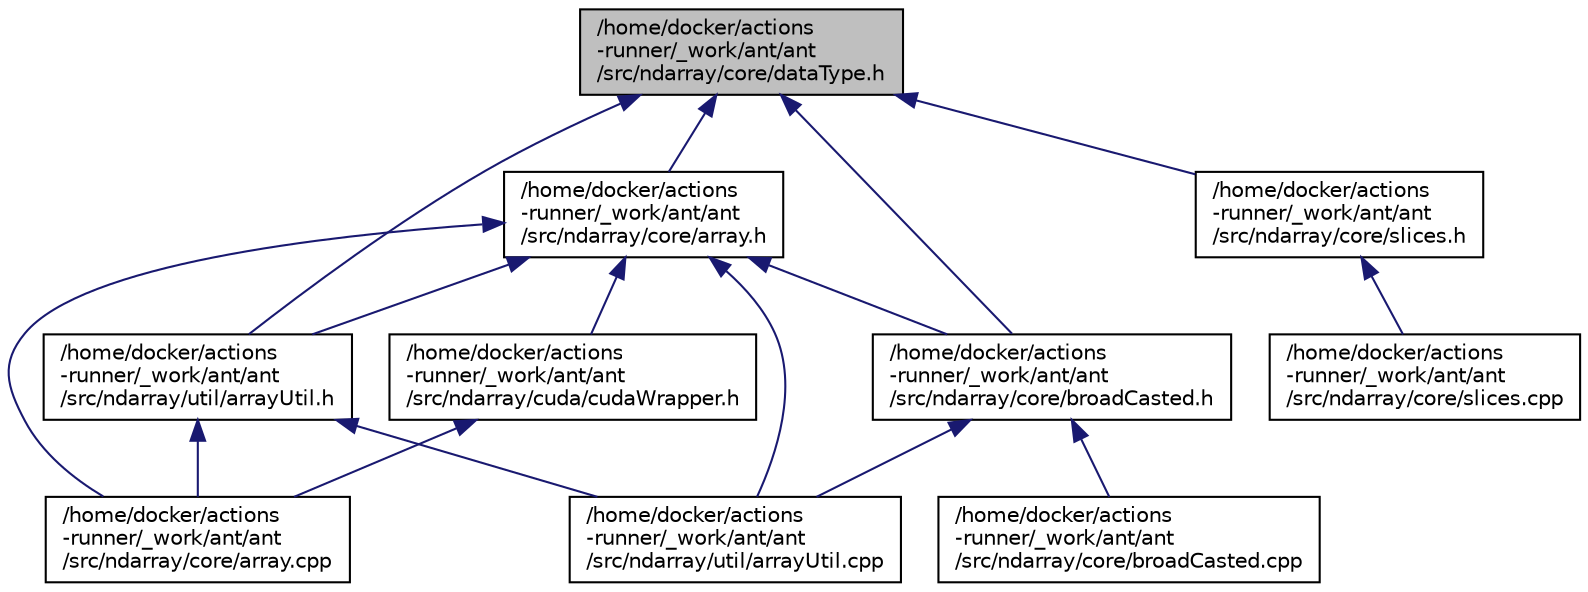 digraph "/home/docker/actions-runner/_work/ant/ant/src/ndarray/core/dataType.h"
{
 // LATEX_PDF_SIZE
  edge [fontname="Helvetica",fontsize="10",labelfontname="Helvetica",labelfontsize="10"];
  node [fontname="Helvetica",fontsize="10",shape=record];
  Node1 [label="/home/docker/actions\l-runner/_work/ant/ant\l/src/ndarray/core/dataType.h",height=0.2,width=0.4,color="black", fillcolor="grey75", style="filled", fontcolor="black",tooltip=" "];
  Node1 -> Node2 [dir="back",color="midnightblue",fontsize="10",style="solid",fontname="Helvetica"];
  Node2 [label="/home/docker/actions\l-runner/_work/ant/ant\l/src/ndarray/core/array.h",height=0.2,width=0.4,color="black", fillcolor="white", style="filled",URL="$array_8h.html",tooltip=" "];
  Node2 -> Node3 [dir="back",color="midnightblue",fontsize="10",style="solid",fontname="Helvetica"];
  Node3 [label="/home/docker/actions\l-runner/_work/ant/ant\l/src/ndarray/core/array.cpp",height=0.2,width=0.4,color="black", fillcolor="white", style="filled",URL="$array_8cpp.html",tooltip=" "];
  Node2 -> Node4 [dir="back",color="midnightblue",fontsize="10",style="solid",fontname="Helvetica"];
  Node4 [label="/home/docker/actions\l-runner/_work/ant/ant\l/src/ndarray/core/broadCasted.h",height=0.2,width=0.4,color="black", fillcolor="white", style="filled",URL="$broadCasted_8h.html",tooltip=" "];
  Node4 -> Node5 [dir="back",color="midnightblue",fontsize="10",style="solid",fontname="Helvetica"];
  Node5 [label="/home/docker/actions\l-runner/_work/ant/ant\l/src/ndarray/core/broadCasted.cpp",height=0.2,width=0.4,color="black", fillcolor="white", style="filled",URL="$broadCasted_8cpp.html",tooltip=" "];
  Node4 -> Node6 [dir="back",color="midnightblue",fontsize="10",style="solid",fontname="Helvetica"];
  Node6 [label="/home/docker/actions\l-runner/_work/ant/ant\l/src/ndarray/util/arrayUtil.cpp",height=0.2,width=0.4,color="black", fillcolor="white", style="filled",URL="$arrayUtil_8cpp.html",tooltip=" "];
  Node2 -> Node7 [dir="back",color="midnightblue",fontsize="10",style="solid",fontname="Helvetica"];
  Node7 [label="/home/docker/actions\l-runner/_work/ant/ant\l/src/ndarray/cuda/cudaWrapper.h",height=0.2,width=0.4,color="black", fillcolor="white", style="filled",URL="$cudaWrapper_8h.html",tooltip=" "];
  Node7 -> Node3 [dir="back",color="midnightblue",fontsize="10",style="solid",fontname="Helvetica"];
  Node2 -> Node6 [dir="back",color="midnightblue",fontsize="10",style="solid",fontname="Helvetica"];
  Node2 -> Node8 [dir="back",color="midnightblue",fontsize="10",style="solid",fontname="Helvetica"];
  Node8 [label="/home/docker/actions\l-runner/_work/ant/ant\l/src/ndarray/util/arrayUtil.h",height=0.2,width=0.4,color="black", fillcolor="white", style="filled",URL="$arrayUtil_8h.html",tooltip=" "];
  Node8 -> Node3 [dir="back",color="midnightblue",fontsize="10",style="solid",fontname="Helvetica"];
  Node8 -> Node6 [dir="back",color="midnightblue",fontsize="10",style="solid",fontname="Helvetica"];
  Node1 -> Node4 [dir="back",color="midnightblue",fontsize="10",style="solid",fontname="Helvetica"];
  Node1 -> Node9 [dir="back",color="midnightblue",fontsize="10",style="solid",fontname="Helvetica"];
  Node9 [label="/home/docker/actions\l-runner/_work/ant/ant\l/src/ndarray/core/slices.h",height=0.2,width=0.4,color="black", fillcolor="white", style="filled",URL="$slices_8h.html",tooltip=" "];
  Node9 -> Node10 [dir="back",color="midnightblue",fontsize="10",style="solid",fontname="Helvetica"];
  Node10 [label="/home/docker/actions\l-runner/_work/ant/ant\l/src/ndarray/core/slices.cpp",height=0.2,width=0.4,color="black", fillcolor="white", style="filled",URL="$slices_8cpp.html",tooltip=" "];
  Node1 -> Node8 [dir="back",color="midnightblue",fontsize="10",style="solid",fontname="Helvetica"];
}
